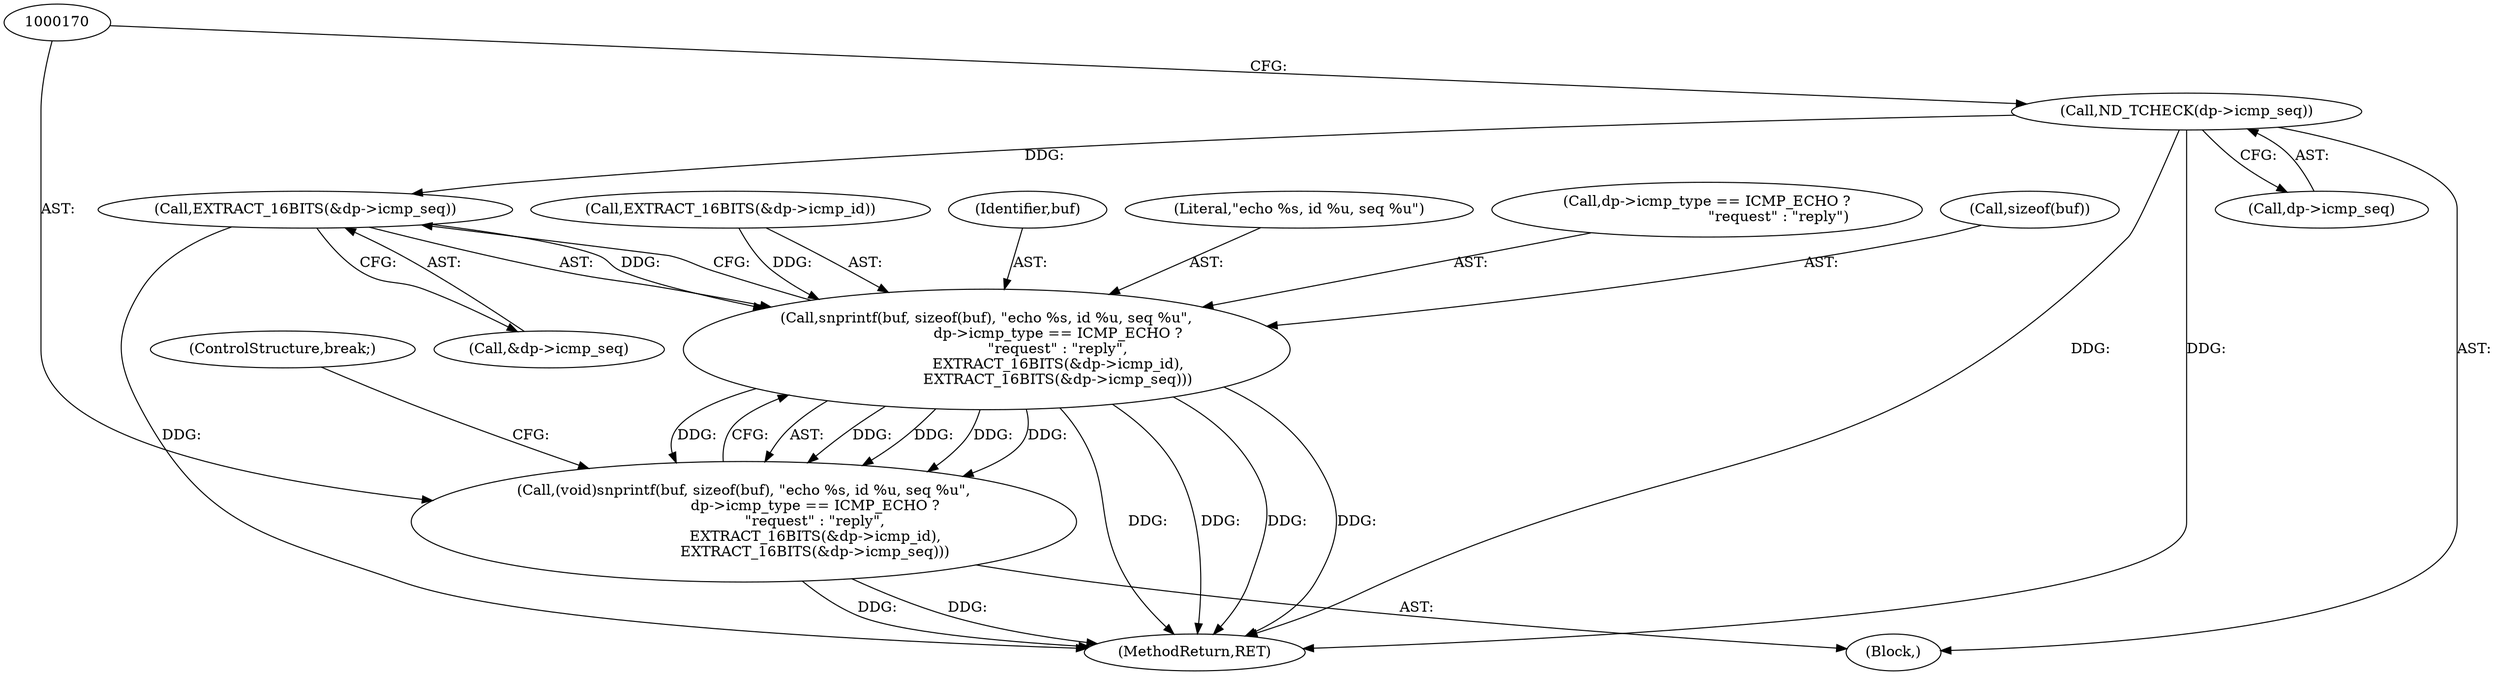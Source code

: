digraph "0_tcpdump_1a1bce0526a77b62e41531b00f8bb5e21fd4f3a3@pointer" {
"1000165" [label="(Call,ND_TCHECK(dp->icmp_seq))"];
"1000189" [label="(Call,EXTRACT_16BITS(&dp->icmp_seq))"];
"1000171" [label="(Call,snprintf(buf, sizeof(buf), \"echo %s, id %u, seq %u\",\n                               dp->icmp_type == ICMP_ECHO ?\n                               \"request\" : \"reply\",\n                               EXTRACT_16BITS(&dp->icmp_id),\n                               EXTRACT_16BITS(&dp->icmp_seq)))"];
"1000169" [label="(Call,(void)snprintf(buf, sizeof(buf), \"echo %s, id %u, seq %u\",\n                               dp->icmp_type == ICMP_ECHO ?\n                               \"request\" : \"reply\",\n                               EXTRACT_16BITS(&dp->icmp_id),\n                               EXTRACT_16BITS(&dp->icmp_seq)))"];
"1000190" [label="(Call,&dp->icmp_seq)"];
"1000184" [label="(Call,EXTRACT_16BITS(&dp->icmp_id))"];
"1000189" [label="(Call,EXTRACT_16BITS(&dp->icmp_seq))"];
"1000172" [label="(Identifier,buf)"];
"1000194" [label="(ControlStructure,break;)"];
"1000166" [label="(Call,dp->icmp_seq)"];
"1000175" [label="(Literal,\"echo %s, id %u, seq %u\")"];
"1000176" [label="(Call,dp->icmp_type == ICMP_ECHO ?\n                               \"request\" : \"reply\")"];
"1000162" [label="(Block,)"];
"1000165" [label="(Call,ND_TCHECK(dp->icmp_seq))"];
"1001279" [label="(MethodReturn,RET)"];
"1000173" [label="(Call,sizeof(buf))"];
"1000169" [label="(Call,(void)snprintf(buf, sizeof(buf), \"echo %s, id %u, seq %u\",\n                               dp->icmp_type == ICMP_ECHO ?\n                               \"request\" : \"reply\",\n                               EXTRACT_16BITS(&dp->icmp_id),\n                               EXTRACT_16BITS(&dp->icmp_seq)))"];
"1000171" [label="(Call,snprintf(buf, sizeof(buf), \"echo %s, id %u, seq %u\",\n                               dp->icmp_type == ICMP_ECHO ?\n                               \"request\" : \"reply\",\n                               EXTRACT_16BITS(&dp->icmp_id),\n                               EXTRACT_16BITS(&dp->icmp_seq)))"];
"1000165" -> "1000162"  [label="AST: "];
"1000165" -> "1000166"  [label="CFG: "];
"1000166" -> "1000165"  [label="AST: "];
"1000170" -> "1000165"  [label="CFG: "];
"1000165" -> "1001279"  [label="DDG: "];
"1000165" -> "1001279"  [label="DDG: "];
"1000165" -> "1000189"  [label="DDG: "];
"1000189" -> "1000171"  [label="AST: "];
"1000189" -> "1000190"  [label="CFG: "];
"1000190" -> "1000189"  [label="AST: "];
"1000171" -> "1000189"  [label="CFG: "];
"1000189" -> "1001279"  [label="DDG: "];
"1000189" -> "1000171"  [label="DDG: "];
"1000171" -> "1000169"  [label="AST: "];
"1000172" -> "1000171"  [label="AST: "];
"1000173" -> "1000171"  [label="AST: "];
"1000175" -> "1000171"  [label="AST: "];
"1000176" -> "1000171"  [label="AST: "];
"1000184" -> "1000171"  [label="AST: "];
"1000169" -> "1000171"  [label="CFG: "];
"1000171" -> "1001279"  [label="DDG: "];
"1000171" -> "1001279"  [label="DDG: "];
"1000171" -> "1001279"  [label="DDG: "];
"1000171" -> "1001279"  [label="DDG: "];
"1000171" -> "1000169"  [label="DDG: "];
"1000171" -> "1000169"  [label="DDG: "];
"1000171" -> "1000169"  [label="DDG: "];
"1000171" -> "1000169"  [label="DDG: "];
"1000171" -> "1000169"  [label="DDG: "];
"1000184" -> "1000171"  [label="DDG: "];
"1000169" -> "1000162"  [label="AST: "];
"1000170" -> "1000169"  [label="AST: "];
"1000194" -> "1000169"  [label="CFG: "];
"1000169" -> "1001279"  [label="DDG: "];
"1000169" -> "1001279"  [label="DDG: "];
}
